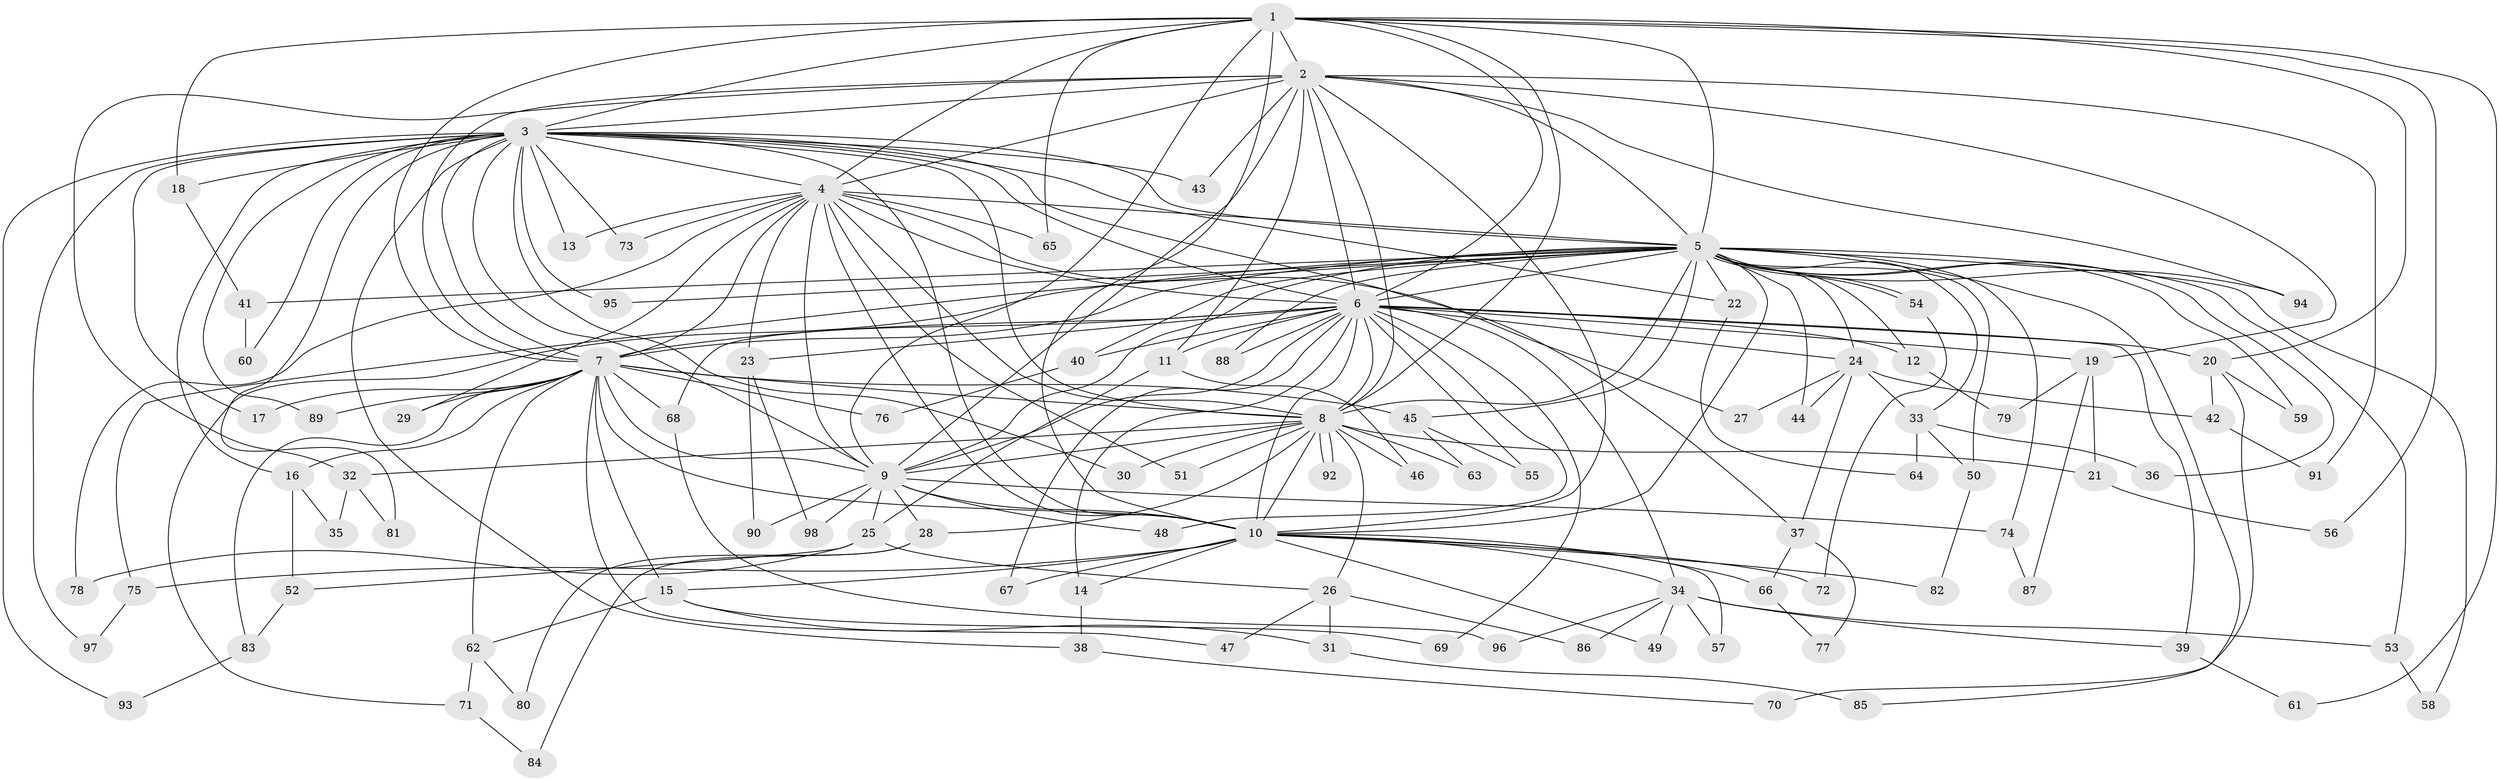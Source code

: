 // Generated by graph-tools (version 1.1) at 2025/34/03/09/25 02:34:49]
// undirected, 98 vertices, 221 edges
graph export_dot {
graph [start="1"]
  node [color=gray90,style=filled];
  1;
  2;
  3;
  4;
  5;
  6;
  7;
  8;
  9;
  10;
  11;
  12;
  13;
  14;
  15;
  16;
  17;
  18;
  19;
  20;
  21;
  22;
  23;
  24;
  25;
  26;
  27;
  28;
  29;
  30;
  31;
  32;
  33;
  34;
  35;
  36;
  37;
  38;
  39;
  40;
  41;
  42;
  43;
  44;
  45;
  46;
  47;
  48;
  49;
  50;
  51;
  52;
  53;
  54;
  55;
  56;
  57;
  58;
  59;
  60;
  61;
  62;
  63;
  64;
  65;
  66;
  67;
  68;
  69;
  70;
  71;
  72;
  73;
  74;
  75;
  76;
  77;
  78;
  79;
  80;
  81;
  82;
  83;
  84;
  85;
  86;
  87;
  88;
  89;
  90;
  91;
  92;
  93;
  94;
  95;
  96;
  97;
  98;
  1 -- 2;
  1 -- 3;
  1 -- 4;
  1 -- 5;
  1 -- 6;
  1 -- 7;
  1 -- 8;
  1 -- 9;
  1 -- 10;
  1 -- 18;
  1 -- 20;
  1 -- 56;
  1 -- 61;
  1 -- 65;
  2 -- 3;
  2 -- 4;
  2 -- 5;
  2 -- 6;
  2 -- 7;
  2 -- 8;
  2 -- 9;
  2 -- 10;
  2 -- 11;
  2 -- 19;
  2 -- 32;
  2 -- 43;
  2 -- 91;
  2 -- 94;
  3 -- 4;
  3 -- 5;
  3 -- 6;
  3 -- 7;
  3 -- 8;
  3 -- 9;
  3 -- 10;
  3 -- 13;
  3 -- 16;
  3 -- 17;
  3 -- 18;
  3 -- 22;
  3 -- 30;
  3 -- 37;
  3 -- 38;
  3 -- 43;
  3 -- 60;
  3 -- 73;
  3 -- 81;
  3 -- 89;
  3 -- 93;
  3 -- 95;
  3 -- 97;
  4 -- 5;
  4 -- 6;
  4 -- 7;
  4 -- 8;
  4 -- 9;
  4 -- 10;
  4 -- 13;
  4 -- 23;
  4 -- 27;
  4 -- 29;
  4 -- 51;
  4 -- 65;
  4 -- 73;
  4 -- 78;
  5 -- 6;
  5 -- 7;
  5 -- 8;
  5 -- 9;
  5 -- 10;
  5 -- 12;
  5 -- 22;
  5 -- 24;
  5 -- 33;
  5 -- 36;
  5 -- 40;
  5 -- 41;
  5 -- 44;
  5 -- 45;
  5 -- 50;
  5 -- 53;
  5 -- 54;
  5 -- 54;
  5 -- 58;
  5 -- 59;
  5 -- 71;
  5 -- 74;
  5 -- 75;
  5 -- 85;
  5 -- 88;
  5 -- 94;
  5 -- 95;
  6 -- 7;
  6 -- 8;
  6 -- 9;
  6 -- 10;
  6 -- 11;
  6 -- 12;
  6 -- 14;
  6 -- 19;
  6 -- 20;
  6 -- 23;
  6 -- 24;
  6 -- 34;
  6 -- 39;
  6 -- 40;
  6 -- 48;
  6 -- 55;
  6 -- 67;
  6 -- 68;
  6 -- 69;
  6 -- 88;
  7 -- 8;
  7 -- 9;
  7 -- 10;
  7 -- 15;
  7 -- 16;
  7 -- 17;
  7 -- 29;
  7 -- 45;
  7 -- 47;
  7 -- 62;
  7 -- 68;
  7 -- 76;
  7 -- 83;
  7 -- 89;
  8 -- 9;
  8 -- 10;
  8 -- 21;
  8 -- 26;
  8 -- 28;
  8 -- 30;
  8 -- 32;
  8 -- 46;
  8 -- 51;
  8 -- 63;
  8 -- 92;
  8 -- 92;
  9 -- 10;
  9 -- 25;
  9 -- 28;
  9 -- 48;
  9 -- 74;
  9 -- 90;
  9 -- 98;
  10 -- 14;
  10 -- 15;
  10 -- 34;
  10 -- 49;
  10 -- 57;
  10 -- 66;
  10 -- 67;
  10 -- 72;
  10 -- 75;
  10 -- 82;
  11 -- 25;
  11 -- 46;
  12 -- 79;
  14 -- 38;
  15 -- 31;
  15 -- 62;
  15 -- 69;
  16 -- 35;
  16 -- 52;
  18 -- 41;
  19 -- 21;
  19 -- 79;
  19 -- 87;
  20 -- 42;
  20 -- 59;
  20 -- 70;
  21 -- 56;
  22 -- 64;
  23 -- 90;
  23 -- 98;
  24 -- 27;
  24 -- 33;
  24 -- 37;
  24 -- 42;
  24 -- 44;
  25 -- 26;
  25 -- 52;
  25 -- 78;
  26 -- 31;
  26 -- 47;
  26 -- 86;
  28 -- 80;
  28 -- 84;
  31 -- 85;
  32 -- 35;
  32 -- 81;
  33 -- 36;
  33 -- 50;
  33 -- 64;
  34 -- 39;
  34 -- 49;
  34 -- 53;
  34 -- 57;
  34 -- 86;
  34 -- 96;
  37 -- 66;
  37 -- 77;
  38 -- 70;
  39 -- 61;
  40 -- 76;
  41 -- 60;
  42 -- 91;
  45 -- 55;
  45 -- 63;
  50 -- 82;
  52 -- 83;
  53 -- 58;
  54 -- 72;
  62 -- 71;
  62 -- 80;
  66 -- 77;
  68 -- 96;
  71 -- 84;
  74 -- 87;
  75 -- 97;
  83 -- 93;
}
